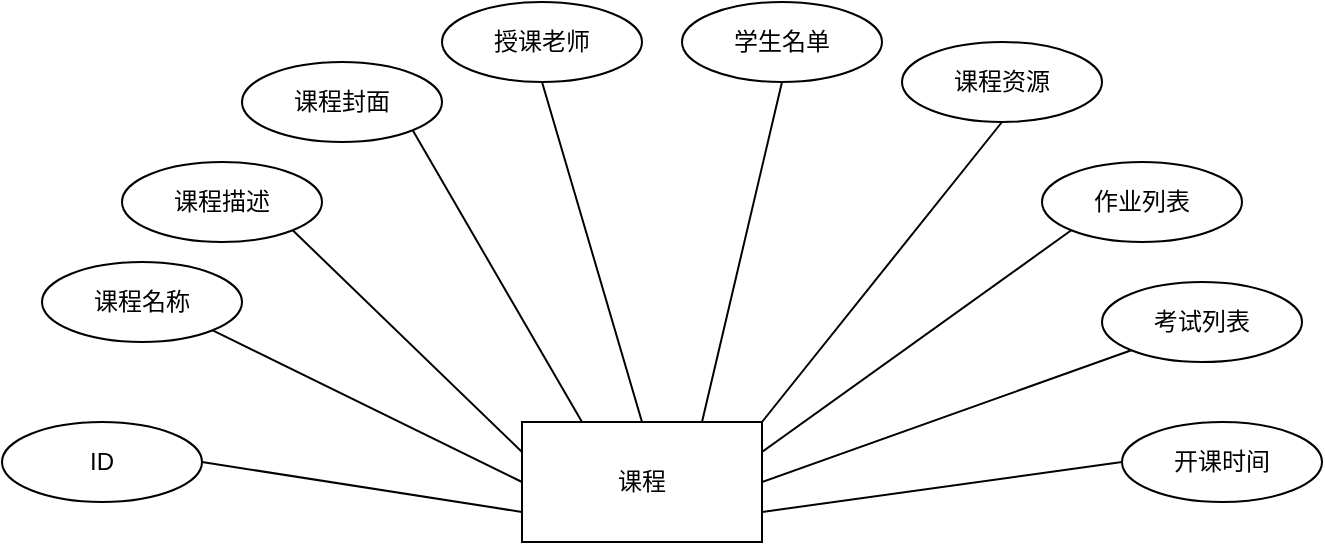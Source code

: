 <mxfile version="21.3.4" type="github">
  <diagram name="第 1 页" id="9jaDUx_Ffz86KwqlfbyS">
    <mxGraphModel dx="1050" dy="485" grid="1" gridSize="10" guides="1" tooltips="1" connect="1" arrows="1" fold="1" page="1" pageScale="1" pageWidth="3300" pageHeight="4681" math="0" shadow="0">
      <root>
        <mxCell id="0" />
        <mxCell id="1" parent="0" />
        <mxCell id="LhXNjhtNbzOyg4WEkoKt-1" value="课程" style="rounded=0;whiteSpace=wrap;html=1;" vertex="1" parent="1">
          <mxGeometry x="490" y="350" width="120" height="60" as="geometry" />
        </mxCell>
        <mxCell id="LhXNjhtNbzOyg4WEkoKt-2" value="课程名称" style="ellipse;whiteSpace=wrap;html=1;align=center;" vertex="1" parent="1">
          <mxGeometry x="250" y="270" width="100" height="40" as="geometry" />
        </mxCell>
        <mxCell id="LhXNjhtNbzOyg4WEkoKt-3" value="课程描述" style="ellipse;whiteSpace=wrap;html=1;align=center;" vertex="1" parent="1">
          <mxGeometry x="290" y="220" width="100" height="40" as="geometry" />
        </mxCell>
        <mxCell id="LhXNjhtNbzOyg4WEkoKt-4" value="课程封面" style="ellipse;whiteSpace=wrap;html=1;align=center;" vertex="1" parent="1">
          <mxGeometry x="350" y="170" width="100" height="40" as="geometry" />
        </mxCell>
        <mxCell id="LhXNjhtNbzOyg4WEkoKt-5" value="授课老师" style="ellipse;whiteSpace=wrap;html=1;align=center;" vertex="1" parent="1">
          <mxGeometry x="450" y="140" width="100" height="40" as="geometry" />
        </mxCell>
        <mxCell id="LhXNjhtNbzOyg4WEkoKt-6" value="学生名单" style="ellipse;whiteSpace=wrap;html=1;align=center;" vertex="1" parent="1">
          <mxGeometry x="570" y="140" width="100" height="40" as="geometry" />
        </mxCell>
        <mxCell id="LhXNjhtNbzOyg4WEkoKt-7" value="课程资源" style="ellipse;whiteSpace=wrap;html=1;align=center;" vertex="1" parent="1">
          <mxGeometry x="680" y="160" width="100" height="40" as="geometry" />
        </mxCell>
        <mxCell id="LhXNjhtNbzOyg4WEkoKt-8" value="作业列表" style="ellipse;whiteSpace=wrap;html=1;align=center;" vertex="1" parent="1">
          <mxGeometry x="750" y="220" width="100" height="40" as="geometry" />
        </mxCell>
        <mxCell id="LhXNjhtNbzOyg4WEkoKt-9" value="考试列表" style="ellipse;whiteSpace=wrap;html=1;align=center;" vertex="1" parent="1">
          <mxGeometry x="780" y="280" width="100" height="40" as="geometry" />
        </mxCell>
        <mxCell id="LhXNjhtNbzOyg4WEkoKt-10" value="开课时间" style="ellipse;whiteSpace=wrap;html=1;align=center;" vertex="1" parent="1">
          <mxGeometry x="790" y="350" width="100" height="40" as="geometry" />
        </mxCell>
        <mxCell id="LhXNjhtNbzOyg4WEkoKt-11" value="ID" style="ellipse;whiteSpace=wrap;html=1;align=center;" vertex="1" parent="1">
          <mxGeometry x="230" y="350" width="100" height="40" as="geometry" />
        </mxCell>
        <mxCell id="LhXNjhtNbzOyg4WEkoKt-12" value="" style="endArrow=none;html=1;rounded=0;exitX=1;exitY=0.5;exitDx=0;exitDy=0;entryX=0;entryY=0.75;entryDx=0;entryDy=0;" edge="1" parent="1" source="LhXNjhtNbzOyg4WEkoKt-11" target="LhXNjhtNbzOyg4WEkoKt-1">
          <mxGeometry relative="1" as="geometry">
            <mxPoint x="460" y="250" as="sourcePoint" />
            <mxPoint x="620" y="250" as="targetPoint" />
          </mxGeometry>
        </mxCell>
        <mxCell id="LhXNjhtNbzOyg4WEkoKt-13" value="" style="endArrow=none;html=1;rounded=0;exitX=1;exitY=1;exitDx=0;exitDy=0;entryX=0;entryY=0.5;entryDx=0;entryDy=0;" edge="1" parent="1" source="LhXNjhtNbzOyg4WEkoKt-2" target="LhXNjhtNbzOyg4WEkoKt-1">
          <mxGeometry relative="1" as="geometry">
            <mxPoint x="460" y="250" as="sourcePoint" />
            <mxPoint x="620" y="250" as="targetPoint" />
          </mxGeometry>
        </mxCell>
        <mxCell id="LhXNjhtNbzOyg4WEkoKt-14" value="" style="endArrow=none;html=1;rounded=0;exitX=1;exitY=1;exitDx=0;exitDy=0;entryX=0;entryY=0.25;entryDx=0;entryDy=0;" edge="1" parent="1" source="LhXNjhtNbzOyg4WEkoKt-3" target="LhXNjhtNbzOyg4WEkoKt-1">
          <mxGeometry relative="1" as="geometry">
            <mxPoint x="460" y="250" as="sourcePoint" />
            <mxPoint x="620" y="250" as="targetPoint" />
          </mxGeometry>
        </mxCell>
        <mxCell id="LhXNjhtNbzOyg4WEkoKt-15" value="" style="endArrow=none;html=1;rounded=0;exitX=1;exitY=1;exitDx=0;exitDy=0;entryX=0.25;entryY=0;entryDx=0;entryDy=0;" edge="1" parent="1" source="LhXNjhtNbzOyg4WEkoKt-4" target="LhXNjhtNbzOyg4WEkoKt-1">
          <mxGeometry relative="1" as="geometry">
            <mxPoint x="460" y="250" as="sourcePoint" />
            <mxPoint x="620" y="250" as="targetPoint" />
          </mxGeometry>
        </mxCell>
        <mxCell id="LhXNjhtNbzOyg4WEkoKt-16" value="" style="endArrow=none;html=1;rounded=0;exitX=0.5;exitY=1;exitDx=0;exitDy=0;entryX=0.5;entryY=0;entryDx=0;entryDy=0;" edge="1" parent="1" source="LhXNjhtNbzOyg4WEkoKt-5" target="LhXNjhtNbzOyg4WEkoKt-1">
          <mxGeometry relative="1" as="geometry">
            <mxPoint x="460" y="250" as="sourcePoint" />
            <mxPoint x="620" y="250" as="targetPoint" />
          </mxGeometry>
        </mxCell>
        <mxCell id="LhXNjhtNbzOyg4WEkoKt-19" value="" style="endArrow=none;html=1;rounded=0;exitX=0.75;exitY=0;exitDx=0;exitDy=0;entryX=0.5;entryY=1;entryDx=0;entryDy=0;" edge="1" parent="1" source="LhXNjhtNbzOyg4WEkoKt-1" target="LhXNjhtNbzOyg4WEkoKt-6">
          <mxGeometry relative="1" as="geometry">
            <mxPoint x="460" y="250" as="sourcePoint" />
            <mxPoint x="620" y="250" as="targetPoint" />
          </mxGeometry>
        </mxCell>
        <mxCell id="LhXNjhtNbzOyg4WEkoKt-20" value="" style="endArrow=none;html=1;rounded=0;exitX=1;exitY=0;exitDx=0;exitDy=0;entryX=0.5;entryY=1;entryDx=0;entryDy=0;" edge="1" parent="1" source="LhXNjhtNbzOyg4WEkoKt-1" target="LhXNjhtNbzOyg4WEkoKt-7">
          <mxGeometry relative="1" as="geometry">
            <mxPoint x="460" y="250" as="sourcePoint" />
            <mxPoint x="620" y="250" as="targetPoint" />
          </mxGeometry>
        </mxCell>
        <mxCell id="LhXNjhtNbzOyg4WEkoKt-21" value="" style="endArrow=none;html=1;rounded=0;exitX=1;exitY=0.25;exitDx=0;exitDy=0;entryX=0;entryY=1;entryDx=0;entryDy=0;" edge="1" parent="1" source="LhXNjhtNbzOyg4WEkoKt-1" target="LhXNjhtNbzOyg4WEkoKt-8">
          <mxGeometry relative="1" as="geometry">
            <mxPoint x="460" y="250" as="sourcePoint" />
            <mxPoint x="620" y="250" as="targetPoint" />
          </mxGeometry>
        </mxCell>
        <mxCell id="LhXNjhtNbzOyg4WEkoKt-22" value="" style="endArrow=none;html=1;rounded=0;exitX=1;exitY=0.5;exitDx=0;exitDy=0;entryX=0;entryY=1;entryDx=0;entryDy=0;" edge="1" parent="1" source="LhXNjhtNbzOyg4WEkoKt-1" target="LhXNjhtNbzOyg4WEkoKt-9">
          <mxGeometry relative="1" as="geometry">
            <mxPoint x="460" y="250" as="sourcePoint" />
            <mxPoint x="620" y="250" as="targetPoint" />
          </mxGeometry>
        </mxCell>
        <mxCell id="LhXNjhtNbzOyg4WEkoKt-23" value="" style="endArrow=none;html=1;rounded=0;exitX=1;exitY=0.75;exitDx=0;exitDy=0;entryX=0;entryY=0.5;entryDx=0;entryDy=0;" edge="1" parent="1" source="LhXNjhtNbzOyg4WEkoKt-1" target="LhXNjhtNbzOyg4WEkoKt-10">
          <mxGeometry relative="1" as="geometry">
            <mxPoint x="460" y="250" as="sourcePoint" />
            <mxPoint x="620" y="250" as="targetPoint" />
          </mxGeometry>
        </mxCell>
      </root>
    </mxGraphModel>
  </diagram>
</mxfile>
